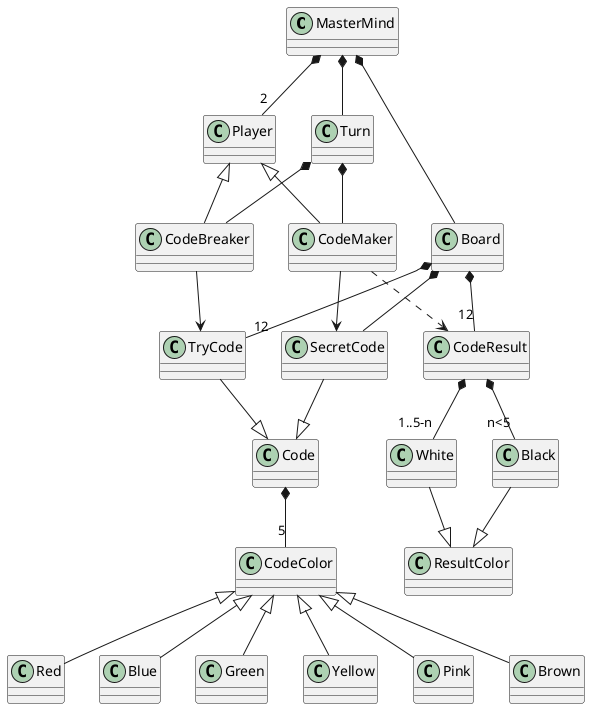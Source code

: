 @startuml

MasterMind *-- Board
MasterMind *-- "2" Player
MasterMind *-- Turn

Turn *-- CodeBreaker
Turn *-- CodeMaker

CodeBreaker -u-|> Player
    CodeBreaker --> TryCode
CodeMaker -u-|> Player
    CodeMaker --> SecretCode
    CodeMaker ..> CodeResult

Board *-- SecretCode
Board *-- "12" TryCode
Board *-- "12" CodeResult

SecretCode --|> Code
TryCode --|> Code

CodeResult *-- "n<5" Black
CodeResult *-- "1..5-n" White
    Black --|> ResultColor 
    White --|> ResultColor 

Code *-- "5" CodeColor
    Red -u-|> CodeColor
    Blue -u-|> CodeColor
    Green -u-|> CodeColor
    Yellow -u-|> CodeColor
    Pink -u-|> CodeColor
    Brown -u-|> CodeColor

@enduml